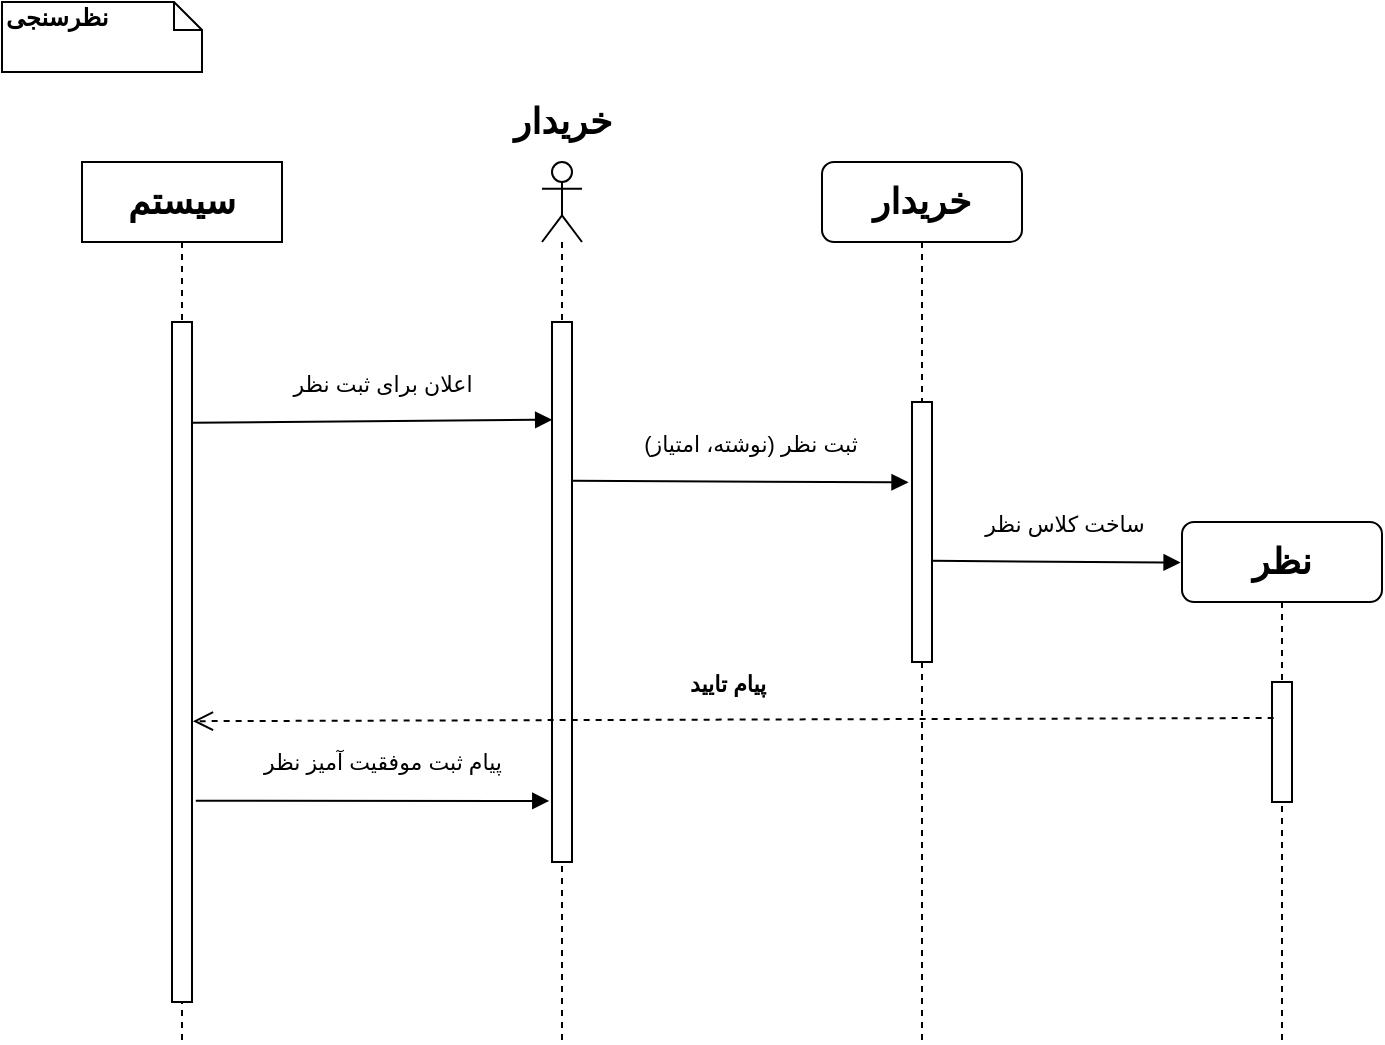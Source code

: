 <mxfile version="14.1.7" type="github">
  <diagram id="UkEdO78DAO37uY5rxgCi" name="Page-1">
    <mxGraphModel dx="898" dy="511" grid="1" gridSize="10" guides="1" tooltips="1" connect="1" arrows="1" fold="1" page="1" pageScale="1" pageWidth="1100" pageHeight="850" math="0" shadow="0">
      <root>
        <mxCell id="0" />
        <mxCell id="1" parent="0" />
        <mxCell id="asSBpoJGRj7BXhes8iBR-1" value="&lt;b&gt;نظرسنجی&lt;/b&gt;" style="shape=note;whiteSpace=wrap;html=1;size=14;verticalAlign=top;align=left;spacingTop=-6;rounded=0;shadow=0;comic=0;labelBackgroundColor=none;strokeWidth=1;fontFamily=Verdana;fontSize=12" parent="1" vertex="1">
          <mxGeometry width="100" height="35" as="geometry" />
        </mxCell>
        <mxCell id="asSBpoJGRj7BXhes8iBR-2" value="&lt;b&gt;&lt;font&gt;&lt;font style=&quot;font-size: 18px&quot;&gt;سیستم &lt;/font&gt;&lt;br&gt;&lt;/font&gt;&lt;/b&gt;" style="shape=umlLifeline;perimeter=lifelinePerimeter;whiteSpace=wrap;html=1;container=1;collapsible=0;recursiveResize=0;outlineConnect=0;" parent="1" vertex="1">
          <mxGeometry x="40" y="80" width="100" height="440" as="geometry" />
        </mxCell>
        <mxCell id="asSBpoJGRj7BXhes8iBR-3" value="" style="html=1;points=[];perimeter=orthogonalPerimeter;rounded=0;shadow=0;comic=0;labelBackgroundColor=none;strokeWidth=1;fontFamily=Verdana;fontSize=12;align=center;" parent="asSBpoJGRj7BXhes8iBR-2" vertex="1">
          <mxGeometry x="45" y="80" width="10" height="340" as="geometry" />
        </mxCell>
        <mxCell id="asSBpoJGRj7BXhes8iBR-5" value="" style="shape=umlLifeline;participant=umlActor;perimeter=lifelinePerimeter;whiteSpace=wrap;html=1;container=1;collapsible=0;recursiveResize=0;verticalAlign=top;spacingTop=36;outlineConnect=0;" parent="1" vertex="1">
          <mxGeometry x="270" y="80" width="20" height="440" as="geometry" />
        </mxCell>
        <mxCell id="asSBpoJGRj7BXhes8iBR-6" value="" style="html=1;points=[];perimeter=orthogonalPerimeter;rounded=0;shadow=0;comic=0;labelBackgroundColor=none;strokeWidth=1;fontFamily=Verdana;fontSize=12;align=center;" parent="asSBpoJGRj7BXhes8iBR-5" vertex="1">
          <mxGeometry x="5" y="80" width="10" height="270" as="geometry" />
        </mxCell>
        <mxCell id="asSBpoJGRj7BXhes8iBR-7" value="&lt;b&gt;&lt;font style=&quot;font-size: 18px&quot;&gt;خریدار&lt;/font&gt;&lt;/b&gt;" style="text;html=1;align=center;verticalAlign=middle;resizable=0;points=[];autosize=1;" parent="1" vertex="1">
          <mxGeometry x="250" y="50" width="60" height="20" as="geometry" />
        </mxCell>
        <mxCell id="asSBpoJGRj7BXhes8iBR-10" value="اعلان برای ثبت نظر" style="html=1;verticalAlign=bottom;endArrow=block;entryX=0.009;entryY=0.181;entryDx=0;entryDy=0;entryPerimeter=0;exitX=1.045;exitY=0.148;exitDx=0;exitDy=0;exitPerimeter=0;" parent="1" source="asSBpoJGRj7BXhes8iBR-3" target="asSBpoJGRj7BXhes8iBR-6" edge="1">
          <mxGeometry x="0.059" y="10" width="80" relative="1" as="geometry">
            <mxPoint x="100" y="210" as="sourcePoint" />
            <mxPoint x="260" y="210" as="targetPoint" />
            <mxPoint as="offset" />
          </mxGeometry>
        </mxCell>
        <mxCell id="asSBpoJGRj7BXhes8iBR-11" value="&lt;font style=&quot;font-size: 18px&quot;&gt;&lt;b&gt;خریدار&lt;/b&gt;&lt;/font&gt;" style="shape=umlLifeline;perimeter=lifelinePerimeter;whiteSpace=wrap;html=1;container=1;collapsible=0;recursiveResize=0;outlineConnect=0;rounded=1;shadow=0;comic=0;labelBackgroundColor=none;strokeWidth=1;fontFamily=Verdana;fontSize=12;align=center;" parent="1" vertex="1">
          <mxGeometry x="410" y="80" width="100" height="440" as="geometry" />
        </mxCell>
        <mxCell id="asSBpoJGRj7BXhes8iBR-12" value="" style="html=1;points=[];perimeter=orthogonalPerimeter;rounded=0;shadow=0;comic=0;labelBackgroundColor=none;strokeWidth=1;fontFamily=Verdana;fontSize=12;align=center;" parent="asSBpoJGRj7BXhes8iBR-11" vertex="1">
          <mxGeometry x="45" y="120" width="10" height="130" as="geometry" />
        </mxCell>
        <mxCell id="asSBpoJGRj7BXhes8iBR-13" value="(ثبت نظر (نوشته، امتیاز" style="html=1;verticalAlign=bottom;endArrow=block;exitX=1.027;exitY=0.294;exitDx=0;exitDy=0;exitPerimeter=0;entryX=-0.173;entryY=0.309;entryDx=0;entryDy=0;entryPerimeter=0;" parent="1" target="asSBpoJGRj7BXhes8iBR-12" edge="1" source="asSBpoJGRj7BXhes8iBR-6">
          <mxGeometry x="0.059" y="10" width="80" relative="1" as="geometry">
            <mxPoint x="290" y="240" as="sourcePoint" />
            <mxPoint x="450" y="240" as="targetPoint" />
            <mxPoint as="offset" />
          </mxGeometry>
        </mxCell>
        <mxCell id="asSBpoJGRj7BXhes8iBR-14" value="&lt;font style=&quot;font-size: 18px&quot;&gt;&lt;b&gt;نظر&lt;/b&gt;&lt;/font&gt;" style="shape=umlLifeline;perimeter=lifelinePerimeter;whiteSpace=wrap;html=1;container=1;collapsible=0;recursiveResize=0;outlineConnect=0;rounded=1;shadow=0;comic=0;labelBackgroundColor=none;strokeWidth=1;fontFamily=Verdana;fontSize=12;align=center;" parent="1" vertex="1">
          <mxGeometry x="590" y="260" width="100" height="260" as="geometry" />
        </mxCell>
        <mxCell id="asSBpoJGRj7BXhes8iBR-15" value="" style="html=1;points=[];perimeter=orthogonalPerimeter;rounded=0;shadow=0;comic=0;labelBackgroundColor=none;strokeWidth=1;fontFamily=Verdana;fontSize=12;align=center;" parent="asSBpoJGRj7BXhes8iBR-14" vertex="1">
          <mxGeometry x="45" y="80" width="10" height="60" as="geometry" />
        </mxCell>
        <mxCell id="asSBpoJGRj7BXhes8iBR-16" value="ساخت کلاس نظر" style="html=1;verticalAlign=bottom;endArrow=block;entryX=-0.007;entryY=0.078;entryDx=0;entryDy=0;entryPerimeter=0;exitX=0.991;exitY=0.611;exitDx=0;exitDy=0;exitPerimeter=0;" parent="1" source="asSBpoJGRj7BXhes8iBR-12" edge="1" target="asSBpoJGRj7BXhes8iBR-14">
          <mxGeometry x="0.059" y="10" width="80" relative="1" as="geometry">
            <mxPoint x="480" y="280" as="sourcePoint" />
            <mxPoint x="570" y="280" as="targetPoint" />
            <mxPoint as="offset" />
          </mxGeometry>
        </mxCell>
        <mxCell id="asSBpoJGRj7BXhes8iBR-21" value="&lt;b&gt;&amp;nbsp;پیام تایید&lt;br&gt;&lt;/b&gt;" style="html=1;verticalAlign=bottom;endArrow=open;dashed=1;endSize=8;exitX=0.082;exitY=0.3;exitDx=0;exitDy=0;exitPerimeter=0;entryX=1.045;entryY=0.587;entryDx=0;entryDy=0;entryPerimeter=0;" parent="1" source="asSBpoJGRj7BXhes8iBR-15" edge="1" target="asSBpoJGRj7BXhes8iBR-3">
          <mxGeometry x="0.018" y="-9" relative="1" as="geometry">
            <mxPoint x="907.5" y="360" as="sourcePoint" />
            <mxPoint x="100" y="359" as="targetPoint" />
            <mxPoint as="offset" />
          </mxGeometry>
        </mxCell>
        <mxCell id="asSBpoJGRj7BXhes8iBR-22" value="پیام ثبت موفقیت آمیز نظر" style="html=1;verticalAlign=bottom;endArrow=block;entryX=-0.136;entryY=0.887;entryDx=0;entryDy=0;entryPerimeter=0;exitX=1.191;exitY=0.704;exitDx=0;exitDy=0;exitPerimeter=0;" parent="1" edge="1" target="asSBpoJGRj7BXhes8iBR-6" source="asSBpoJGRj7BXhes8iBR-3">
          <mxGeometry x="0.059" y="10" width="80" relative="1" as="geometry">
            <mxPoint x="100" y="400" as="sourcePoint" />
            <mxPoint x="260" y="400" as="targetPoint" />
            <mxPoint as="offset" />
          </mxGeometry>
        </mxCell>
      </root>
    </mxGraphModel>
  </diagram>
</mxfile>

